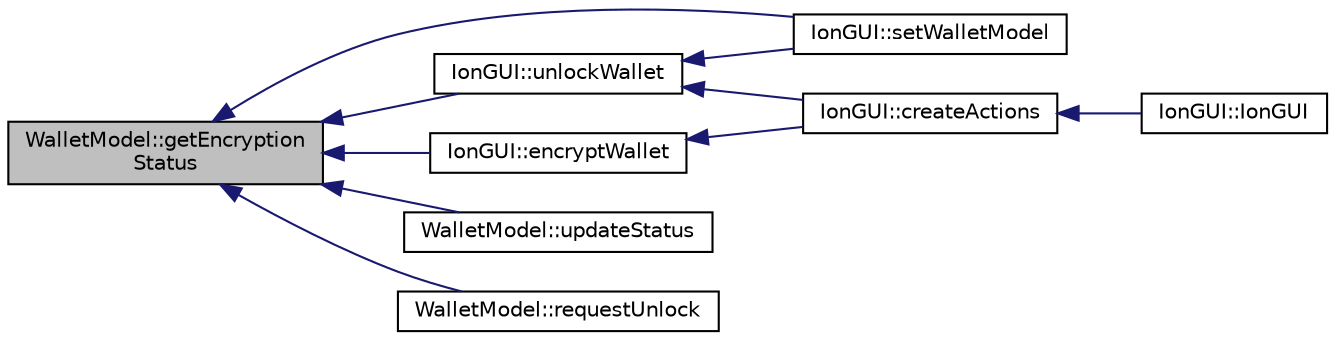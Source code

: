 digraph "WalletModel::getEncryptionStatus"
{
  edge [fontname="Helvetica",fontsize="10",labelfontname="Helvetica",labelfontsize="10"];
  node [fontname="Helvetica",fontsize="10",shape=record];
  rankdir="LR";
  Node307 [label="WalletModel::getEncryption\lStatus",height=0.2,width=0.4,color="black", fillcolor="grey75", style="filled", fontcolor="black"];
  Node307 -> Node308 [dir="back",color="midnightblue",fontsize="10",style="solid",fontname="Helvetica"];
  Node308 [label="IonGUI::setWalletModel",height=0.2,width=0.4,color="black", fillcolor="white", style="filled",URL="$class_ion_g_u_i.html#a37f87db65498b036d387c705a749c45d",tooltip="Set the wallet model. "];
  Node307 -> Node309 [dir="back",color="midnightblue",fontsize="10",style="solid",fontname="Helvetica"];
  Node309 [label="IonGUI::encryptWallet",height=0.2,width=0.4,color="black", fillcolor="white", style="filled",URL="$class_ion_g_u_i.html#aba2c7fde3006b9ac0e5e4247c7a74515",tooltip="Encrypt the wallet. "];
  Node309 -> Node310 [dir="back",color="midnightblue",fontsize="10",style="solid",fontname="Helvetica"];
  Node310 [label="IonGUI::createActions",height=0.2,width=0.4,color="black", fillcolor="white", style="filled",URL="$class_ion_g_u_i.html#a5a5e1c2fbc2fec3d925d654c61a8b252",tooltip="Create the main UI actions. "];
  Node310 -> Node311 [dir="back",color="midnightblue",fontsize="10",style="solid",fontname="Helvetica"];
  Node311 [label="IonGUI::IonGUI",height=0.2,width=0.4,color="black", fillcolor="white", style="filled",URL="$class_ion_g_u_i.html#ad0e22e4901b039bcc987ef0328c8c5d4"];
  Node307 -> Node312 [dir="back",color="midnightblue",fontsize="10",style="solid",fontname="Helvetica"];
  Node312 [label="IonGUI::unlockWallet",height=0.2,width=0.4,color="black", fillcolor="white", style="filled",URL="$class_ion_g_u_i.html#a89d89883fff15f835ff2b7a550a10ac2",tooltip="Ask for passphrase to unlock wallet temporarily. "];
  Node312 -> Node310 [dir="back",color="midnightblue",fontsize="10",style="solid",fontname="Helvetica"];
  Node312 -> Node308 [dir="back",color="midnightblue",fontsize="10",style="solid",fontname="Helvetica"];
  Node307 -> Node313 [dir="back",color="midnightblue",fontsize="10",style="solid",fontname="Helvetica"];
  Node313 [label="WalletModel::updateStatus",height=0.2,width=0.4,color="black", fillcolor="white", style="filled",URL="$class_wallet_model.html#a89180a13e5b0c2ca7732164b9dec3806"];
  Node307 -> Node314 [dir="back",color="midnightblue",fontsize="10",style="solid",fontname="Helvetica"];
  Node314 [label="WalletModel::requestUnlock",height=0.2,width=0.4,color="black", fillcolor="white", style="filled",URL="$class_wallet_model.html#ae98eaede9493625ce778a0a873b3d124"];
}

